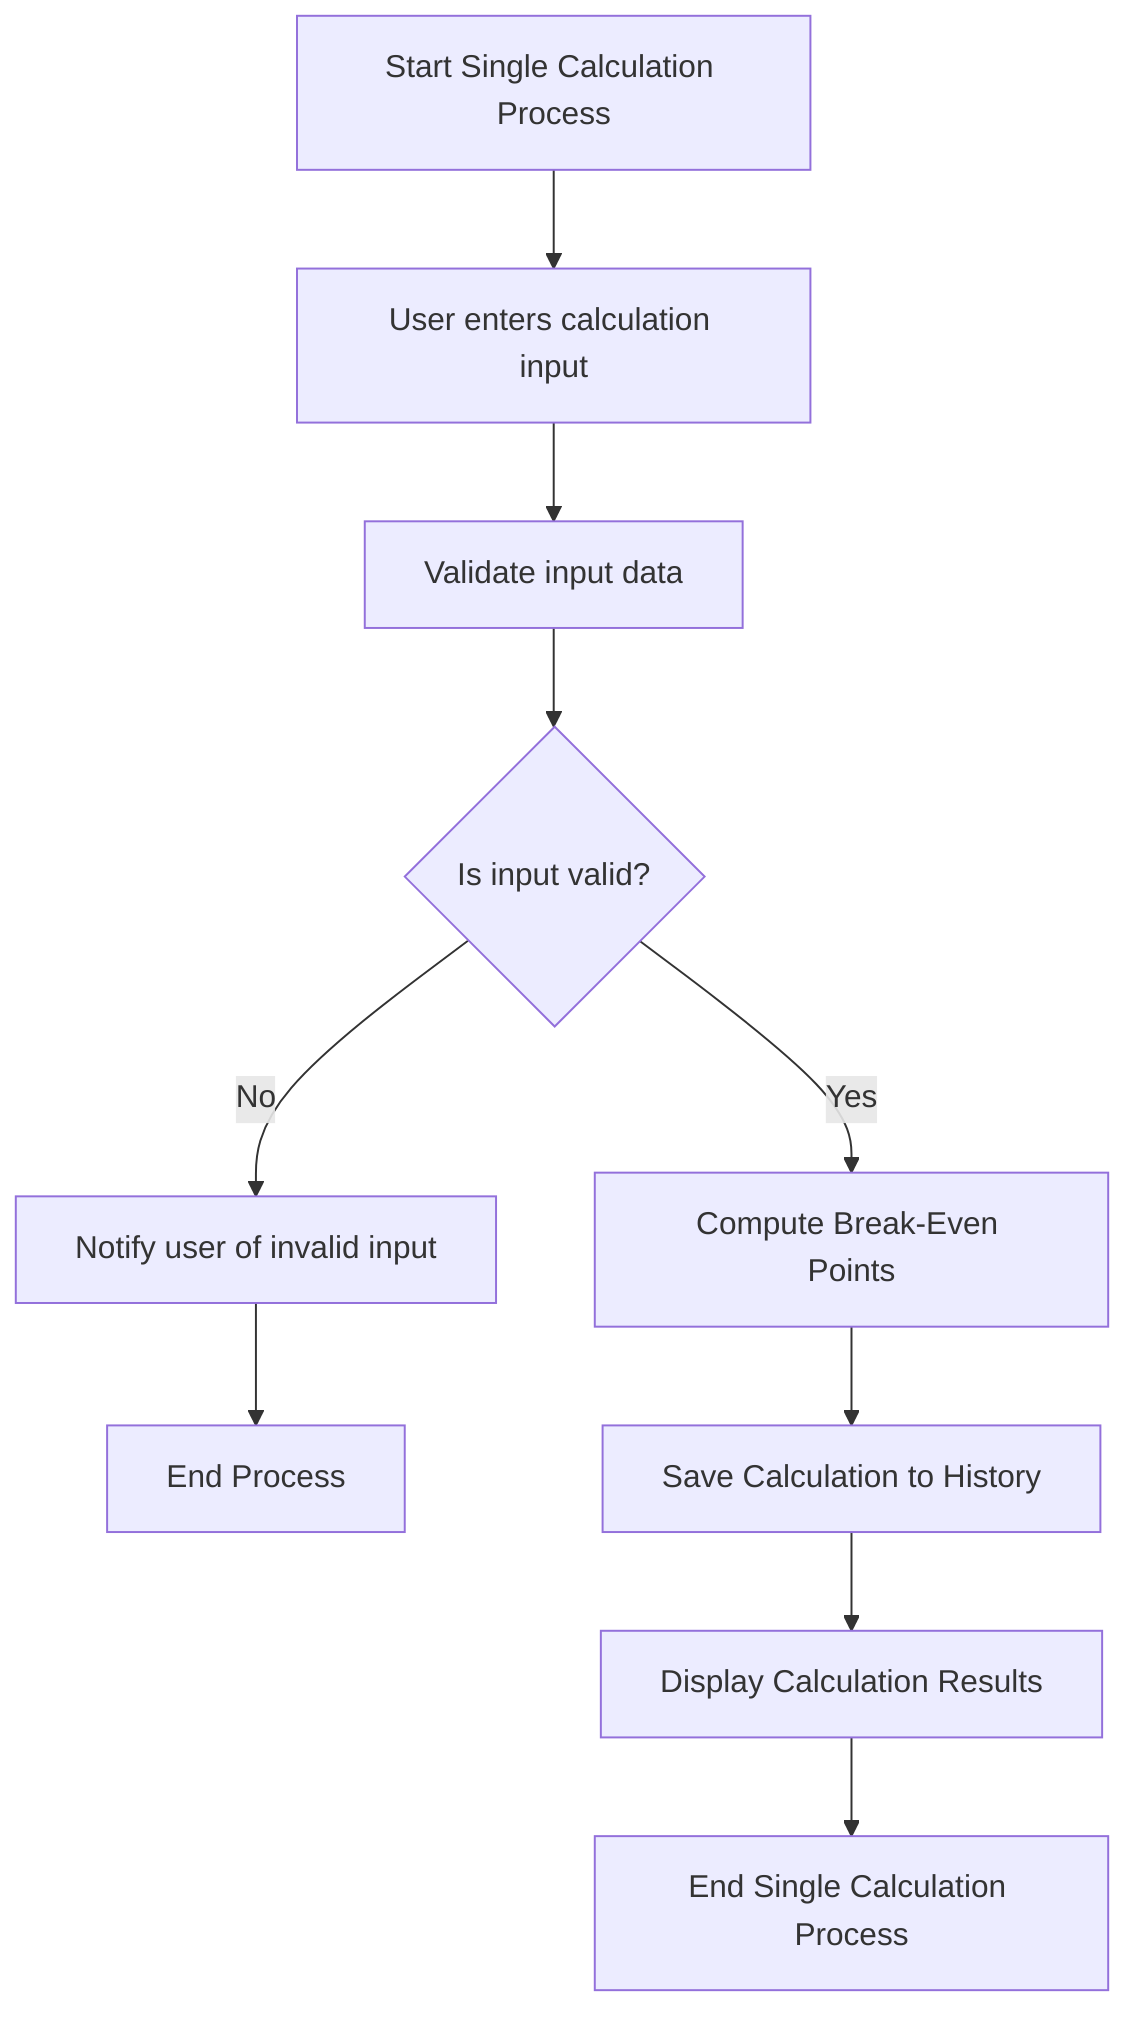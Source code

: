 flowchart TD
    A[Start Single Calculation Process] --> B[User enters calculation input]
    B --> C[Validate input data]
    C --> D{Is input valid?}
    D -- No --> E[Notify user of invalid input]
    E --> F[End Process]
    D -- Yes --> G[Compute Break-Even Points]
    G --> H[Save Calculation to History]
    H --> I[Display Calculation Results]
    I --> J[End Single Calculation Process]